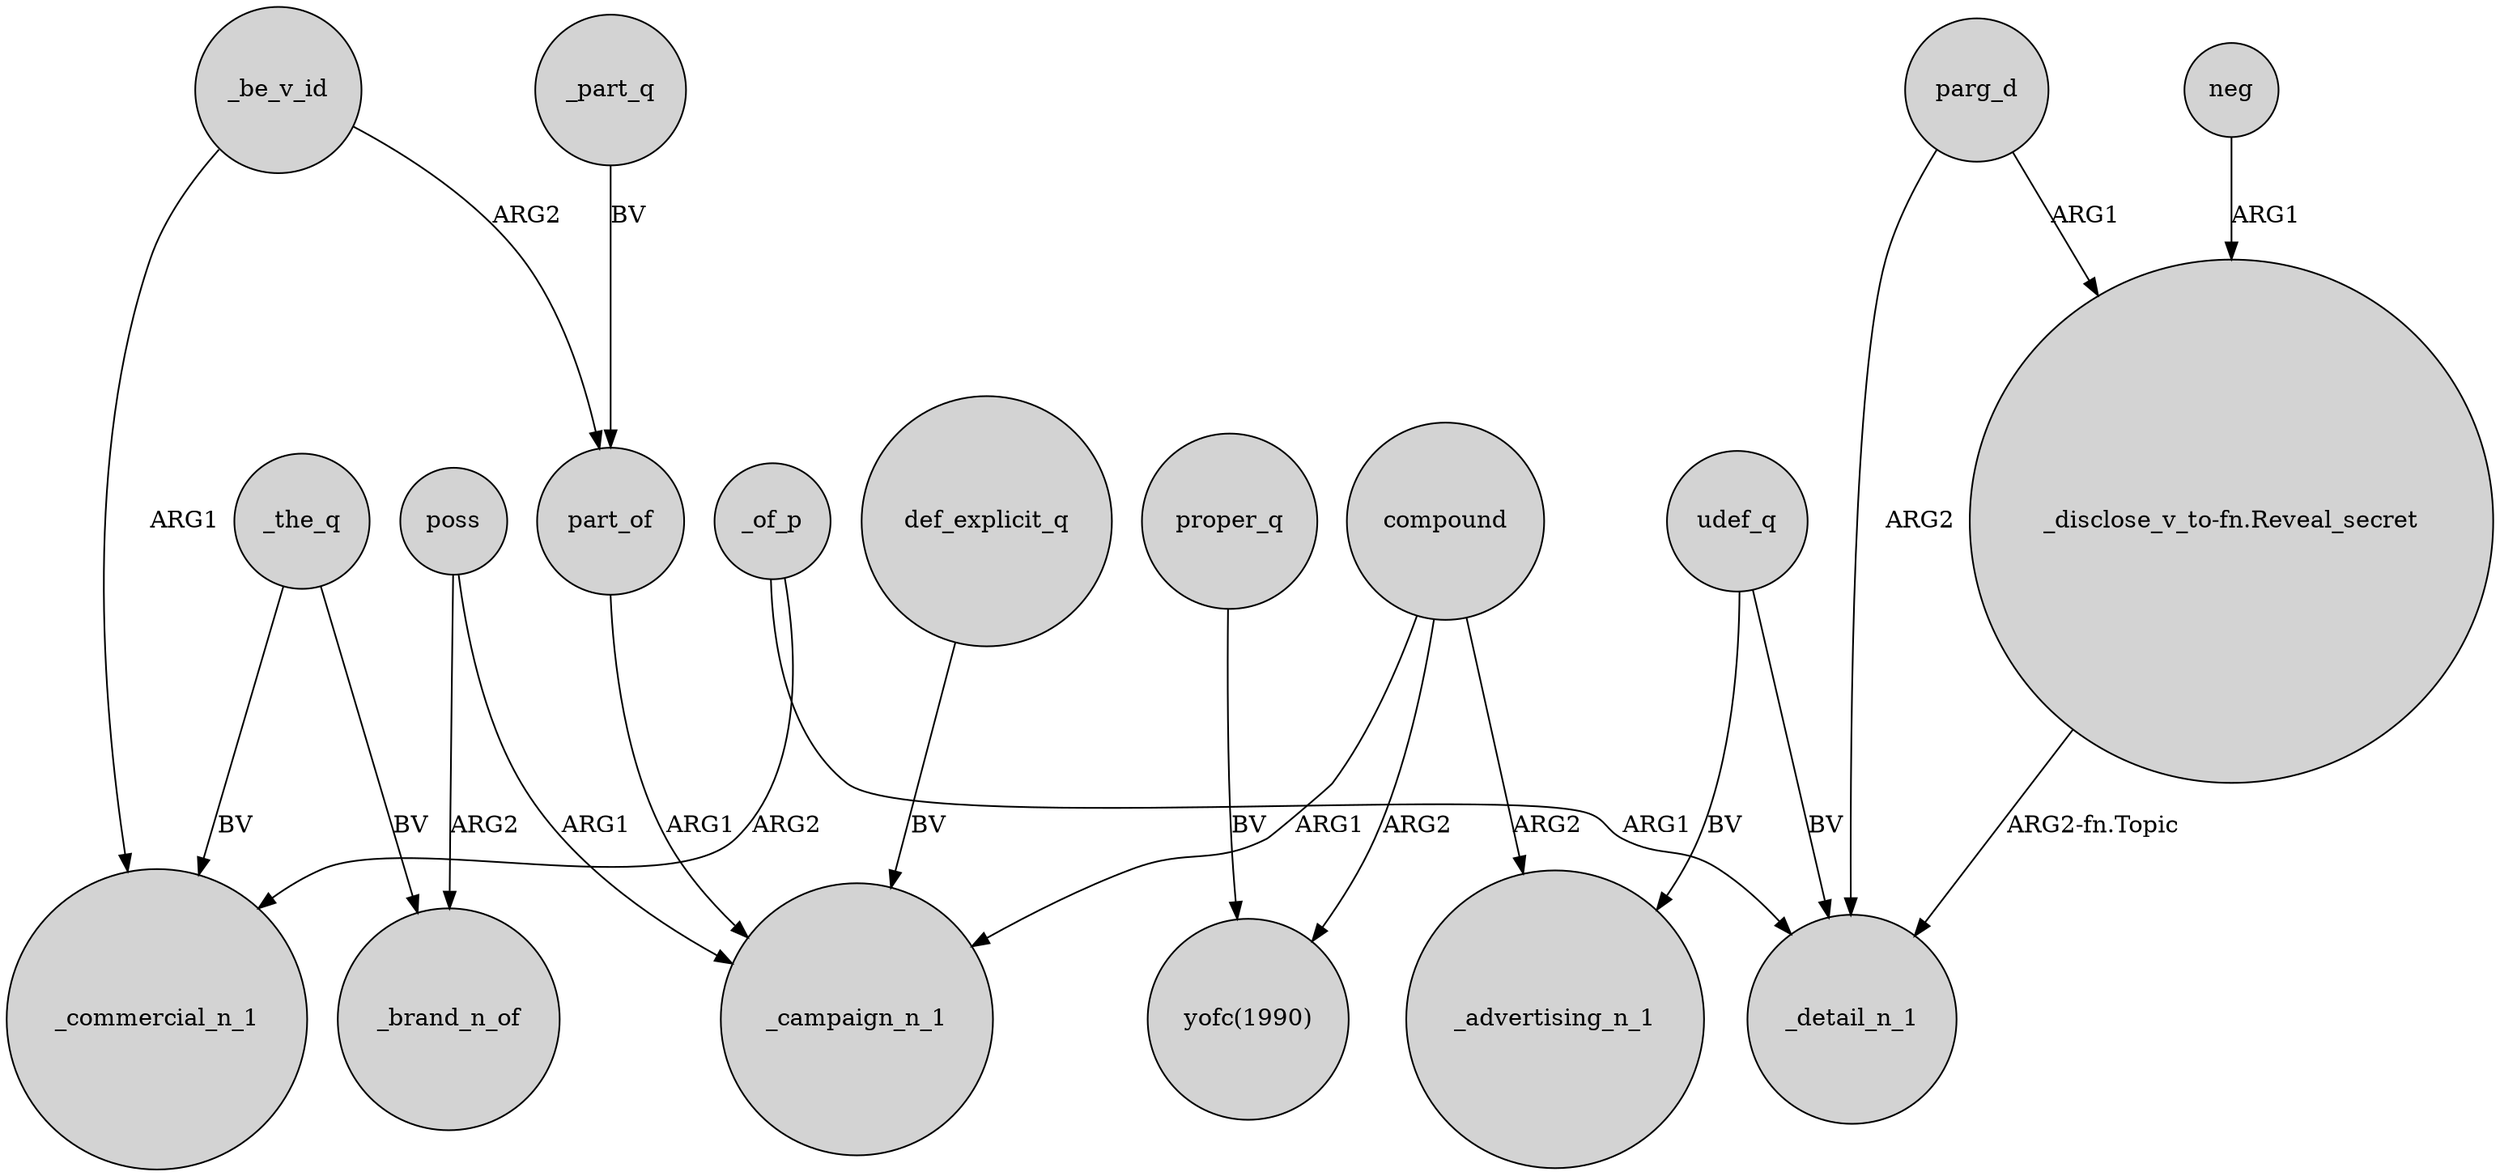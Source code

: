 digraph {
	node [shape=circle style=filled]
	_be_v_id -> _commercial_n_1 [label=ARG1]
	compound -> "yofc(1990)" [label=ARG2]
	part_of -> _campaign_n_1 [label=ARG1]
	parg_d -> _detail_n_1 [label=ARG2]
	compound -> _campaign_n_1 [label=ARG1]
	_the_q -> _brand_n_of [label=BV]
	_of_p -> _detail_n_1 [label=ARG1]
	neg -> "_disclose_v_to-fn.Reveal_secret" [label=ARG1]
	poss -> _brand_n_of [label=ARG2]
	_of_p -> _commercial_n_1 [label=ARG2]
	proper_q -> "yofc(1990)" [label=BV]
	_part_q -> part_of [label=BV]
	parg_d -> "_disclose_v_to-fn.Reveal_secret" [label=ARG1]
	udef_q -> _advertising_n_1 [label=BV]
	"_disclose_v_to-fn.Reveal_secret" -> _detail_n_1 [label="ARG2-fn.Topic"]
	def_explicit_q -> _campaign_n_1 [label=BV]
	compound -> _advertising_n_1 [label=ARG2]
	_the_q -> _commercial_n_1 [label=BV]
	_be_v_id -> part_of [label=ARG2]
	udef_q -> _detail_n_1 [label=BV]
	poss -> _campaign_n_1 [label=ARG1]
}
